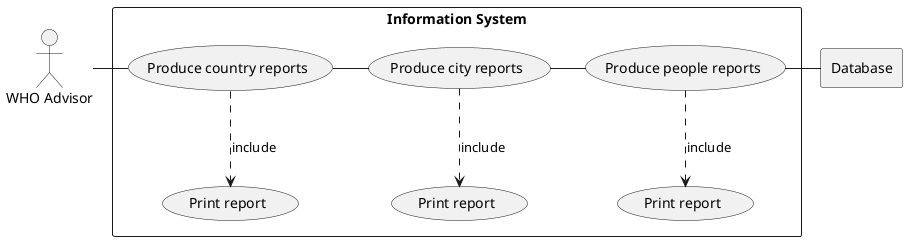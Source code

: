 @startuml
actor WHO as "WHO Advisor"

rectangle Database

rectangle "Information System"{
    usecase UC1 as "Produce country reports"
    usecase UC2 as "Produce city reports"
    usecase UC3 as "Produce people reports"

    usecase UCa as "Print report"
    usecase UCb as "Print report"
    usecase UCc as "Print report"

    WHO - UC1
    UC1 - UC2
    UC2 - UC3
    UC3 - Database

    UC1 ..> UCa : include
    UC2 ..> UCb : include
    UC3 ..> UCc : include

}
@enduml
